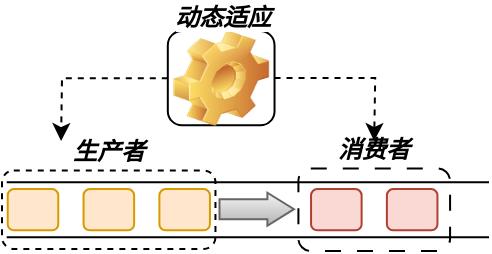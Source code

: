 <mxfile version="22.0.8" type="github">
  <diagram name="第 1 页" id="jEvC0ByyU-1uWAN3risS">
    <mxGraphModel dx="1221" dy="737" grid="1" gridSize="10" guides="1" tooltips="1" connect="1" arrows="1" fold="1" page="1" pageScale="1" pageWidth="827" pageHeight="1169" math="0" shadow="0">
      <root>
        <mxCell id="0" />
        <mxCell id="1" parent="0" />
        <mxCell id="FAetLAa5L65gujFV_FN--14" value="" style="group" vertex="1" connectable="0" parent="1">
          <mxGeometry x="277" y="277.5" width="243" height="110" as="geometry" />
        </mxCell>
        <mxCell id="FAetLAa5L65gujFV_FN--15" value="" style="edgeStyle=orthogonalEdgeStyle;rounded=0;orthogonalLoop=1;jettySize=auto;html=1;dashed=1;fontFamily=Times New Roman;fontStyle=3" edge="1" parent="FAetLAa5L65gujFV_FN--14" source="FAetLAa5L65gujFV_FN--17">
          <mxGeometry relative="1" as="geometry">
            <mxPoint x="186.077" y="55" as="targetPoint" />
          </mxGeometry>
        </mxCell>
        <mxCell id="FAetLAa5L65gujFV_FN--16" style="edgeStyle=orthogonalEdgeStyle;rounded=0;orthogonalLoop=1;jettySize=auto;html=1;exitX=0;exitY=0.5;exitDx=0;exitDy=0;dashed=1;fontFamily=Times New Roman;fontStyle=3" edge="1" parent="FAetLAa5L65gujFV_FN--14" source="FAetLAa5L65gujFV_FN--17">
          <mxGeometry relative="1" as="geometry">
            <mxPoint x="29.538" y="55" as="targetPoint" />
          </mxGeometry>
        </mxCell>
        <mxCell id="FAetLAa5L65gujFV_FN--17" value="动态适应" style="icon;html=1;image=img/clipart/Gear_128x128.png;labelPosition=center;verticalLabelPosition=top;align=center;verticalAlign=bottom;container=0;fontFamily=Times New Roman;fontStyle=3" vertex="1" parent="FAetLAa5L65gujFV_FN--14">
          <mxGeometry x="82.903" width="53.366" height="47.143" as="geometry" />
        </mxCell>
        <mxCell id="FAetLAa5L65gujFV_FN--18" value="生产者" style="rounded=1;whiteSpace=wrap;html=1;verticalAlign=bottom;labelPosition=center;verticalLabelPosition=top;align=center;dashed=1;container=0;fontFamily=Times New Roman;fontStyle=3" vertex="1" parent="FAetLAa5L65gujFV_FN--14">
          <mxGeometry y="69.732" width="106.731" height="39.286" as="geometry" />
        </mxCell>
        <mxCell id="FAetLAa5L65gujFV_FN--19" value="&lt;span&gt;&lt;span&gt;&lt;font&gt;消费者&lt;/font&gt;&lt;/span&gt;&lt;/span&gt;" style="rounded=1;whiteSpace=wrap;html=1;gradientColor=none;dashed=1;dashPattern=8 8;labelPosition=center;verticalLabelPosition=top;align=center;verticalAlign=bottom;container=0;fontFamily=Times New Roman;fontStyle=3" vertex="1" parent="FAetLAa5L65gujFV_FN--14">
          <mxGeometry x="148.206" y="68.75" width="75.835" height="41.25" as="geometry" />
        </mxCell>
        <mxCell id="FAetLAa5L65gujFV_FN--20" value="" style="shape=partialRectangle;whiteSpace=wrap;html=1;left=0;right=0;fillColor=none;container=0;fontFamily=Times New Roman;fontStyle=3" vertex="1" parent="FAetLAa5L65gujFV_FN--14">
          <mxGeometry x="2.855" y="75.625" width="240.145" height="27.5" as="geometry" />
        </mxCell>
        <mxCell id="FAetLAa5L65gujFV_FN--21" value="" style="rounded=1;whiteSpace=wrap;html=1;fillColor=#fad9d5;strokeColor=#ae4132;container=0;fontFamily=Times New Roman;fontStyle=3" vertex="1" parent="FAetLAa5L65gujFV_FN--14">
          <mxGeometry x="154.526" y="79.062" width="25.278" height="20.625" as="geometry" />
        </mxCell>
        <mxCell id="FAetLAa5L65gujFV_FN--22" value="" style="rounded=1;whiteSpace=wrap;html=1;fillColor=#fad9d5;strokeColor=#ae4132;container=0;fontFamily=Times New Roman;fontStyle=3" vertex="1" parent="FAetLAa5L65gujFV_FN--14">
          <mxGeometry x="192.443" y="79.062" width="25.278" height="20.625" as="geometry" />
        </mxCell>
        <mxCell id="FAetLAa5L65gujFV_FN--23" value="" style="rounded=1;whiteSpace=wrap;html=1;fillColor=#ffe6cc;strokeColor=#d79b00;container=0;fontFamily=Times New Roman;fontStyle=3" vertex="1" parent="FAetLAa5L65gujFV_FN--14">
          <mxGeometry x="2.855" y="79.062" width="25.278" height="20.625" as="geometry" />
        </mxCell>
        <mxCell id="FAetLAa5L65gujFV_FN--24" value="" style="rounded=1;whiteSpace=wrap;html=1;fillColor=#ffe6cc;strokeColor=#d79b00;container=0;fontFamily=Times New Roman;fontStyle=3" vertex="1" parent="FAetLAa5L65gujFV_FN--14">
          <mxGeometry x="40.773" y="79.062" width="25.278" height="20.625" as="geometry" />
        </mxCell>
        <mxCell id="FAetLAa5L65gujFV_FN--25" value="" style="rounded=1;whiteSpace=wrap;html=1;fillColor=#ffe6cc;strokeColor=#d79b00;container=0;fontFamily=Times New Roman;fontStyle=3" vertex="1" parent="FAetLAa5L65gujFV_FN--14">
          <mxGeometry x="78.69" y="79.062" width="25.278" height="20.625" as="geometry" />
        </mxCell>
        <mxCell id="FAetLAa5L65gujFV_FN--26" value="" style="shape=flexArrow;endArrow=classic;html=1;rounded=0;endWidth=5.517;endSize=4.103;fillColor=#f5f5f5;gradientColor=#b3b3b3;strokeColor=#666666;" edge="1" parent="FAetLAa5L65gujFV_FN--14">
          <mxGeometry width="50" height="50" relative="1" as="geometry">
            <mxPoint x="108.252" y="89.108" as="sourcePoint" />
            <mxPoint x="146.497" y="89.108" as="targetPoint" />
          </mxGeometry>
        </mxCell>
      </root>
    </mxGraphModel>
  </diagram>
</mxfile>

